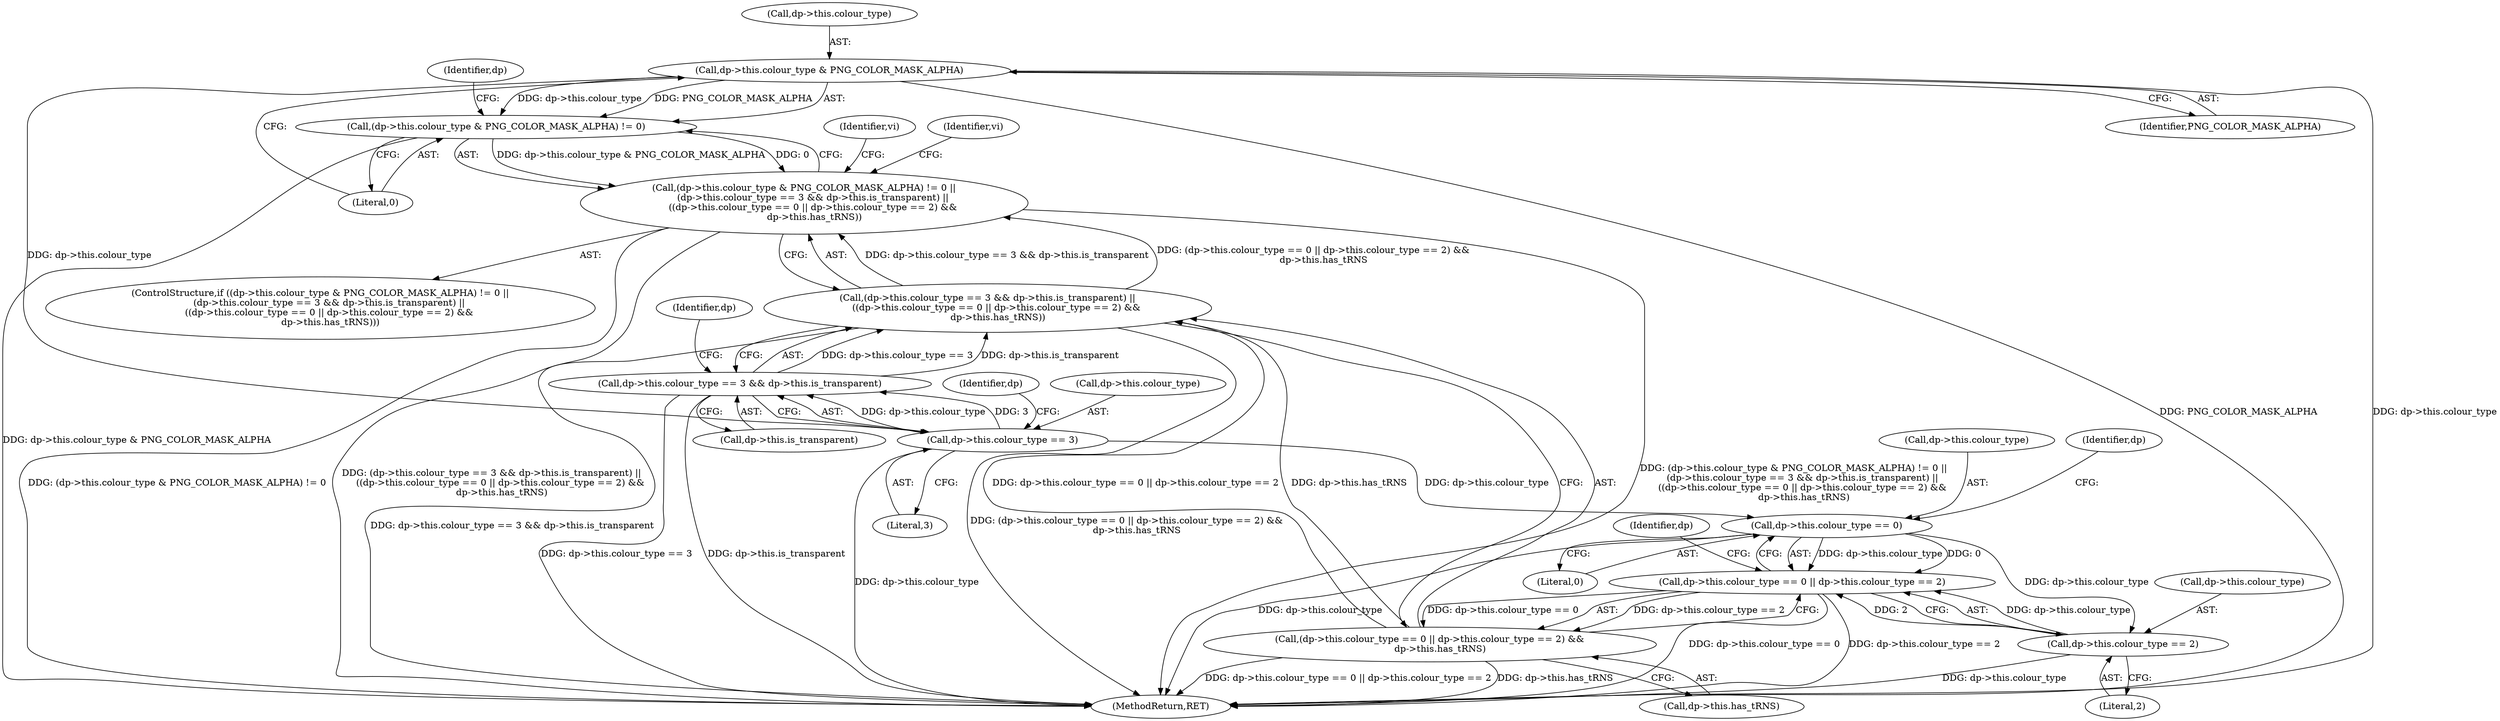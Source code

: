 digraph "0_Android_9d4853418ab2f754c2b63e091c29c5529b8b86ca_92@pointer" {
"1000306" [label="(Call,dp->this.colour_type & PNG_COLOR_MASK_ALPHA)"];
"1000305" [label="(Call,(dp->this.colour_type & PNG_COLOR_MASK_ALPHA) != 0)"];
"1000304" [label="(Call,(dp->this.colour_type & PNG_COLOR_MASK_ALPHA) != 0 ||\n      (dp->this.colour_type == 3 && dp->this.is_transparent) ||\n      ((dp->this.colour_type == 0 || dp->this.colour_type == 2) &&\n       dp->this.has_tRNS))"];
"1000316" [label="(Call,dp->this.colour_type == 3)"];
"1000315" [label="(Call,dp->this.colour_type == 3 && dp->this.is_transparent)"];
"1000314" [label="(Call,(dp->this.colour_type == 3 && dp->this.is_transparent) ||\n      ((dp->this.colour_type == 0 || dp->this.colour_type == 2) &&\n       dp->this.has_tRNS))"];
"1000330" [label="(Call,dp->this.colour_type == 0)"];
"1000329" [label="(Call,dp->this.colour_type == 0 || dp->this.colour_type == 2)"];
"1000328" [label="(Call,(dp->this.colour_type == 0 || dp->this.colour_type == 2) &&\n       dp->this.has_tRNS)"];
"1000337" [label="(Call,dp->this.colour_type == 2)"];
"1000303" [label="(ControlStructure,if ((dp->this.colour_type & PNG_COLOR_MASK_ALPHA) != 0 ||\n      (dp->this.colour_type == 3 && dp->this.is_transparent) ||\n      ((dp->this.colour_type == 0 || dp->this.colour_type == 2) &&\n       dp->this.has_tRNS)))"];
"1000307" [label="(Call,dp->this.colour_type)"];
"1000352" [label="(Identifier,vi)"];
"1000305" [label="(Call,(dp->this.colour_type & PNG_COLOR_MASK_ALPHA) != 0)"];
"1000304" [label="(Call,(dp->this.colour_type & PNG_COLOR_MASK_ALPHA) != 0 ||\n      (dp->this.colour_type == 3 && dp->this.is_transparent) ||\n      ((dp->this.colour_type == 0 || dp->this.colour_type == 2) &&\n       dp->this.has_tRNS))"];
"1000346" [label="(Identifier,dp)"];
"1000337" [label="(Call,dp->this.colour_type == 2)"];
"1000325" [label="(Identifier,dp)"];
"1000317" [label="(Call,dp->this.colour_type)"];
"1000313" [label="(Literal,0)"];
"1000336" [label="(Literal,0)"];
"1000306" [label="(Call,dp->this.colour_type & PNG_COLOR_MASK_ALPHA)"];
"1000316" [label="(Call,dp->this.colour_type == 3)"];
"1000323" [label="(Call,dp->this.is_transparent)"];
"1000315" [label="(Call,dp->this.colour_type == 3 && dp->this.is_transparent)"];
"1000340" [label="(Identifier,dp)"];
"1000330" [label="(Call,dp->this.colour_type == 0)"];
"1000338" [label="(Call,dp->this.colour_type)"];
"1000328" [label="(Call,(dp->this.colour_type == 0 || dp->this.colour_type == 2) &&\n       dp->this.has_tRNS)"];
"1000329" [label="(Call,dp->this.colour_type == 0 || dp->this.colour_type == 2)"];
"1000314" [label="(Call,(dp->this.colour_type == 3 && dp->this.is_transparent) ||\n      ((dp->this.colour_type == 0 || dp->this.colour_type == 2) &&\n       dp->this.has_tRNS))"];
"1000525" [label="(MethodReturn,RET)"];
"1000322" [label="(Literal,3)"];
"1000344" [label="(Call,dp->this.has_tRNS)"];
"1000446" [label="(Identifier,vi)"];
"1000333" [label="(Identifier,dp)"];
"1000312" [label="(Identifier,PNG_COLOR_MASK_ALPHA)"];
"1000319" [label="(Identifier,dp)"];
"1000343" [label="(Literal,2)"];
"1000331" [label="(Call,dp->this.colour_type)"];
"1000306" -> "1000305"  [label="AST: "];
"1000306" -> "1000312"  [label="CFG: "];
"1000307" -> "1000306"  [label="AST: "];
"1000312" -> "1000306"  [label="AST: "];
"1000313" -> "1000306"  [label="CFG: "];
"1000306" -> "1000525"  [label="DDG: PNG_COLOR_MASK_ALPHA"];
"1000306" -> "1000525"  [label="DDG: dp->this.colour_type"];
"1000306" -> "1000305"  [label="DDG: dp->this.colour_type"];
"1000306" -> "1000305"  [label="DDG: PNG_COLOR_MASK_ALPHA"];
"1000306" -> "1000316"  [label="DDG: dp->this.colour_type"];
"1000305" -> "1000304"  [label="AST: "];
"1000305" -> "1000313"  [label="CFG: "];
"1000313" -> "1000305"  [label="AST: "];
"1000319" -> "1000305"  [label="CFG: "];
"1000304" -> "1000305"  [label="CFG: "];
"1000305" -> "1000525"  [label="DDG: dp->this.colour_type & PNG_COLOR_MASK_ALPHA"];
"1000305" -> "1000304"  [label="DDG: dp->this.colour_type & PNG_COLOR_MASK_ALPHA"];
"1000305" -> "1000304"  [label="DDG: 0"];
"1000304" -> "1000303"  [label="AST: "];
"1000304" -> "1000314"  [label="CFG: "];
"1000314" -> "1000304"  [label="AST: "];
"1000352" -> "1000304"  [label="CFG: "];
"1000446" -> "1000304"  [label="CFG: "];
"1000304" -> "1000525"  [label="DDG: (dp->this.colour_type & PNG_COLOR_MASK_ALPHA) != 0 ||\n      (dp->this.colour_type == 3 && dp->this.is_transparent) ||\n      ((dp->this.colour_type == 0 || dp->this.colour_type == 2) &&\n       dp->this.has_tRNS)"];
"1000304" -> "1000525"  [label="DDG: (dp->this.colour_type & PNG_COLOR_MASK_ALPHA) != 0"];
"1000304" -> "1000525"  [label="DDG: (dp->this.colour_type == 3 && dp->this.is_transparent) ||\n      ((dp->this.colour_type == 0 || dp->this.colour_type == 2) &&\n       dp->this.has_tRNS)"];
"1000314" -> "1000304"  [label="DDG: dp->this.colour_type == 3 && dp->this.is_transparent"];
"1000314" -> "1000304"  [label="DDG: (dp->this.colour_type == 0 || dp->this.colour_type == 2) &&\n       dp->this.has_tRNS"];
"1000316" -> "1000315"  [label="AST: "];
"1000316" -> "1000322"  [label="CFG: "];
"1000317" -> "1000316"  [label="AST: "];
"1000322" -> "1000316"  [label="AST: "];
"1000325" -> "1000316"  [label="CFG: "];
"1000315" -> "1000316"  [label="CFG: "];
"1000316" -> "1000525"  [label="DDG: dp->this.colour_type"];
"1000316" -> "1000315"  [label="DDG: dp->this.colour_type"];
"1000316" -> "1000315"  [label="DDG: 3"];
"1000316" -> "1000330"  [label="DDG: dp->this.colour_type"];
"1000315" -> "1000314"  [label="AST: "];
"1000315" -> "1000323"  [label="CFG: "];
"1000323" -> "1000315"  [label="AST: "];
"1000333" -> "1000315"  [label="CFG: "];
"1000314" -> "1000315"  [label="CFG: "];
"1000315" -> "1000525"  [label="DDG: dp->this.colour_type == 3"];
"1000315" -> "1000525"  [label="DDG: dp->this.is_transparent"];
"1000315" -> "1000314"  [label="DDG: dp->this.colour_type == 3"];
"1000315" -> "1000314"  [label="DDG: dp->this.is_transparent"];
"1000314" -> "1000328"  [label="CFG: "];
"1000328" -> "1000314"  [label="AST: "];
"1000314" -> "1000525"  [label="DDG: dp->this.colour_type == 3 && dp->this.is_transparent"];
"1000314" -> "1000525"  [label="DDG: (dp->this.colour_type == 0 || dp->this.colour_type == 2) &&\n       dp->this.has_tRNS"];
"1000328" -> "1000314"  [label="DDG: dp->this.colour_type == 0 || dp->this.colour_type == 2"];
"1000328" -> "1000314"  [label="DDG: dp->this.has_tRNS"];
"1000330" -> "1000329"  [label="AST: "];
"1000330" -> "1000336"  [label="CFG: "];
"1000331" -> "1000330"  [label="AST: "];
"1000336" -> "1000330"  [label="AST: "];
"1000340" -> "1000330"  [label="CFG: "];
"1000329" -> "1000330"  [label="CFG: "];
"1000330" -> "1000525"  [label="DDG: dp->this.colour_type"];
"1000330" -> "1000329"  [label="DDG: dp->this.colour_type"];
"1000330" -> "1000329"  [label="DDG: 0"];
"1000330" -> "1000337"  [label="DDG: dp->this.colour_type"];
"1000329" -> "1000328"  [label="AST: "];
"1000329" -> "1000337"  [label="CFG: "];
"1000337" -> "1000329"  [label="AST: "];
"1000346" -> "1000329"  [label="CFG: "];
"1000328" -> "1000329"  [label="CFG: "];
"1000329" -> "1000525"  [label="DDG: dp->this.colour_type == 0"];
"1000329" -> "1000525"  [label="DDG: dp->this.colour_type == 2"];
"1000329" -> "1000328"  [label="DDG: dp->this.colour_type == 0"];
"1000329" -> "1000328"  [label="DDG: dp->this.colour_type == 2"];
"1000337" -> "1000329"  [label="DDG: dp->this.colour_type"];
"1000337" -> "1000329"  [label="DDG: 2"];
"1000328" -> "1000344"  [label="CFG: "];
"1000344" -> "1000328"  [label="AST: "];
"1000328" -> "1000525"  [label="DDG: dp->this.has_tRNS"];
"1000328" -> "1000525"  [label="DDG: dp->this.colour_type == 0 || dp->this.colour_type == 2"];
"1000337" -> "1000343"  [label="CFG: "];
"1000338" -> "1000337"  [label="AST: "];
"1000343" -> "1000337"  [label="AST: "];
"1000337" -> "1000525"  [label="DDG: dp->this.colour_type"];
}

